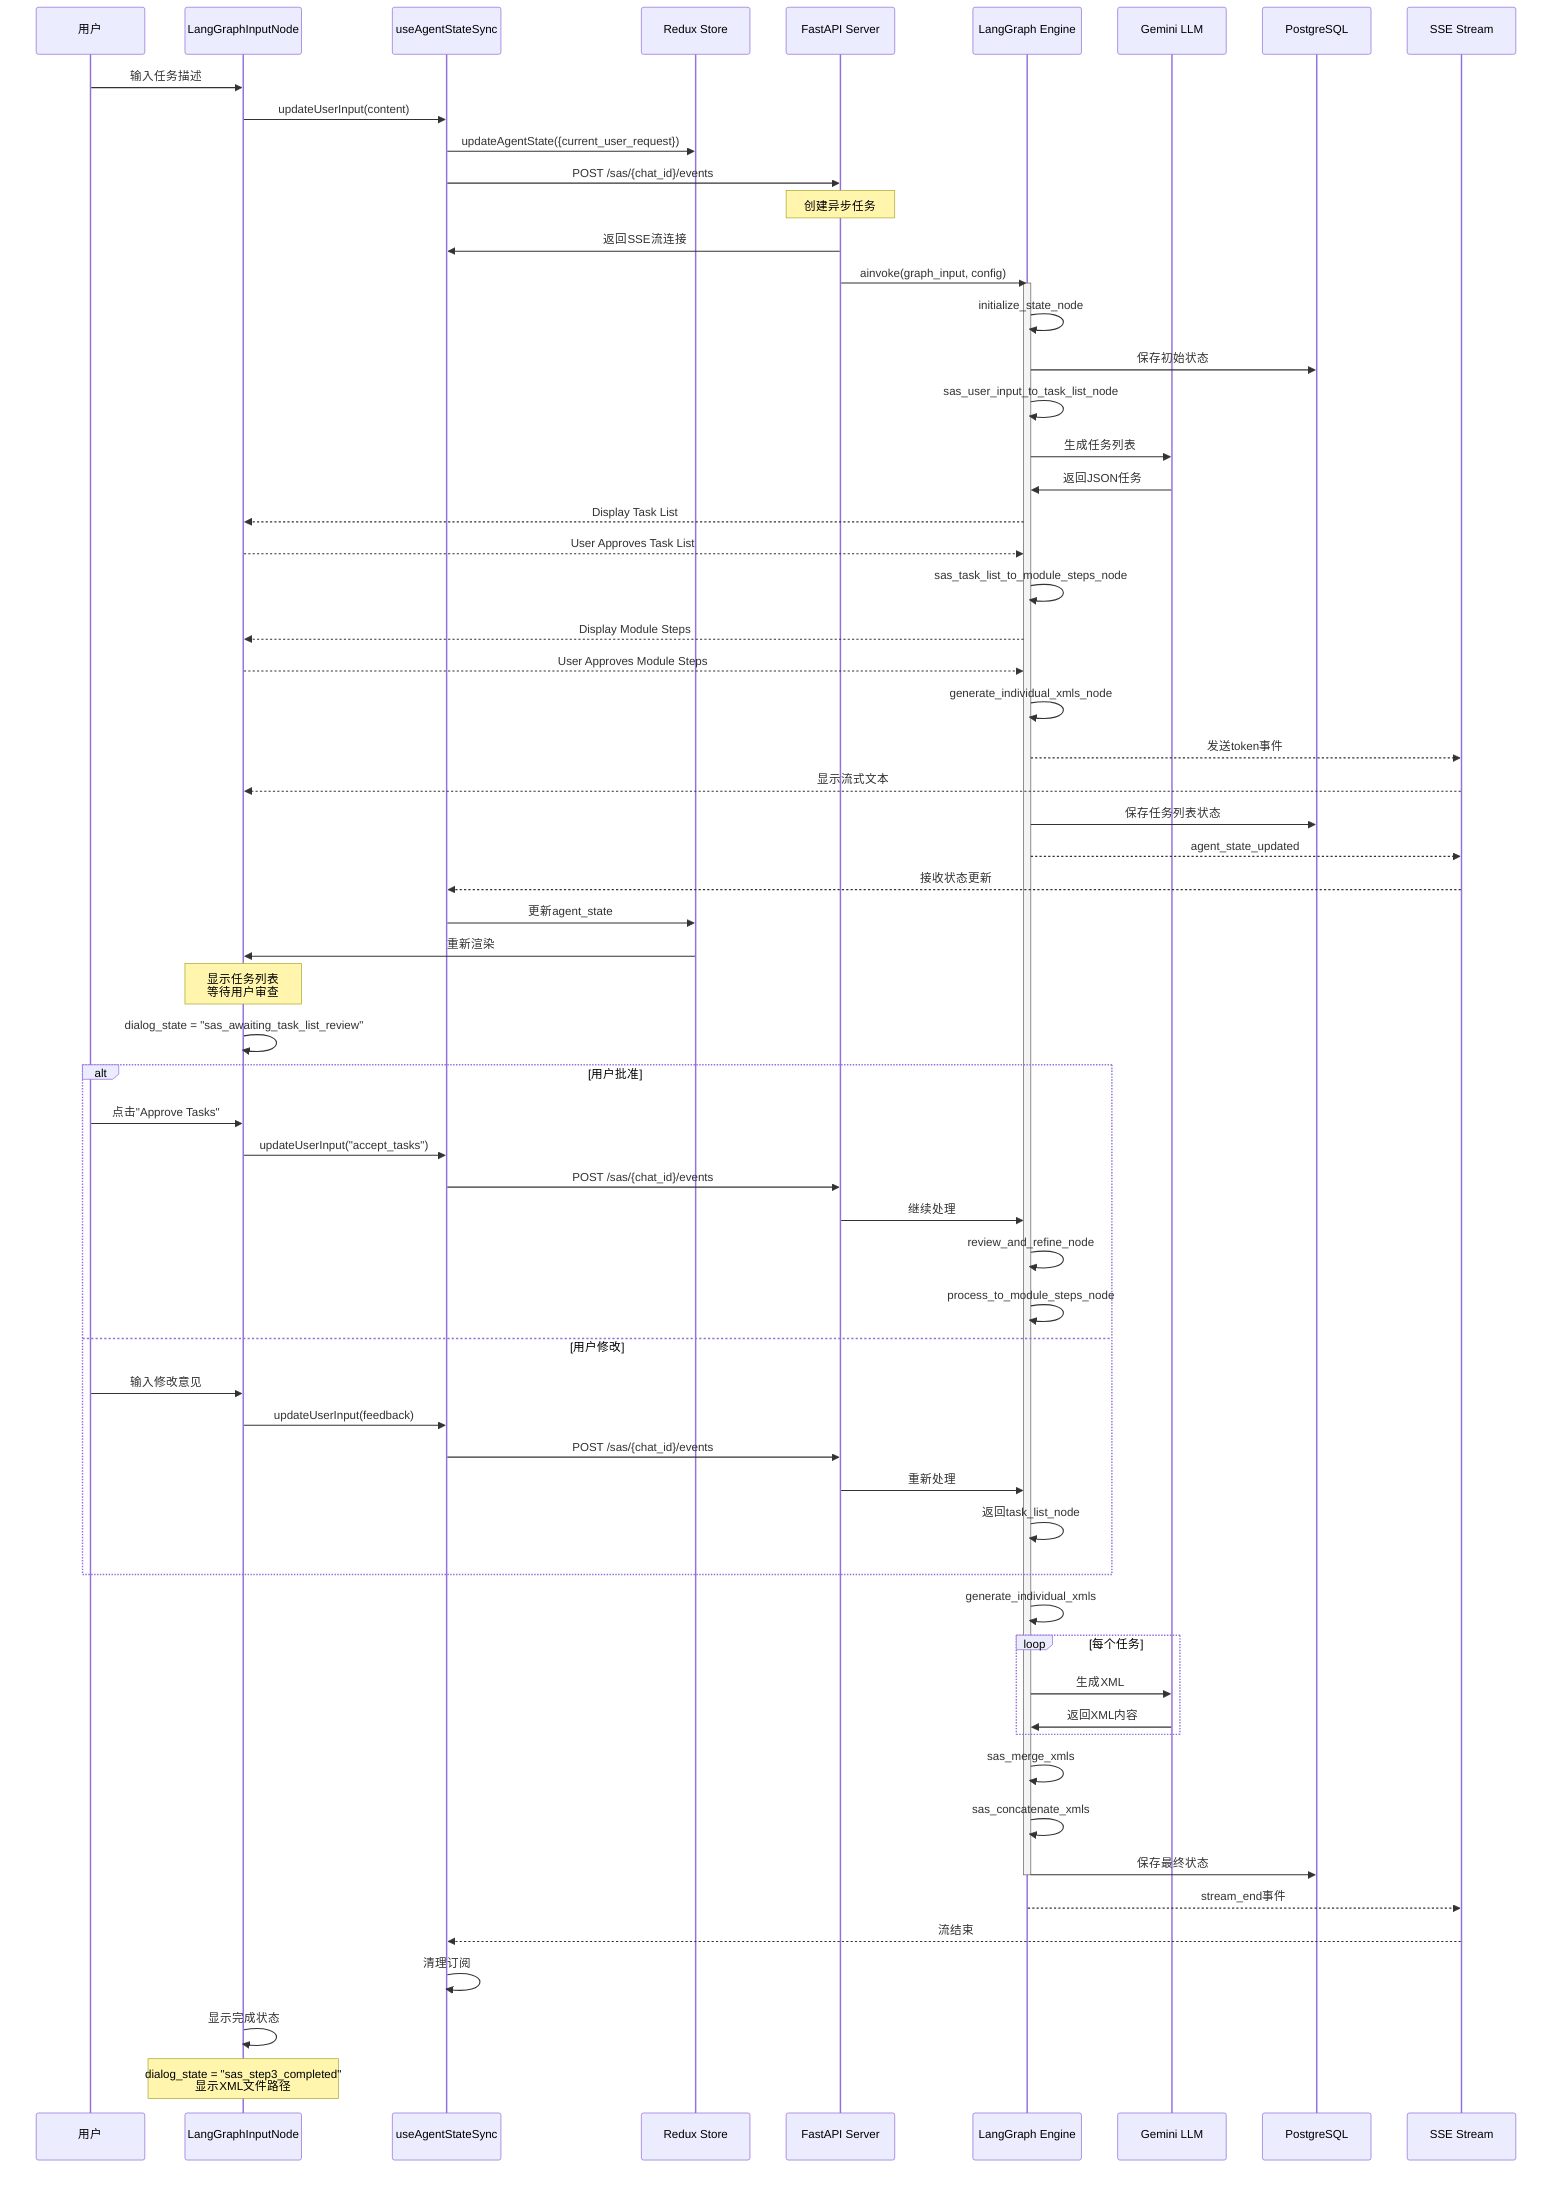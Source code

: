 sequenceDiagram
    %% SAS LangGraph 前后端交互序列图
    
    participant User as 用户
    participant UI as LangGraphInputNode
    participant Hook as useAgentStateSync
    participant Redux as Redux Store
    participant API as FastAPI Server
    participant LG as LangGraph Engine
    participant LLM as Gemini LLM
    participant DB as PostgreSQL
    participant SSE as SSE Stream
    
    %% 用户输入处理流程
    User->>UI: 输入任务描述
    UI->>Hook: updateUserInput(content)
    Hook->>Redux: updateAgentState({current_user_request})
    Hook->>API: POST /sas/{chat_id}/events
    Note over API: 创建异步任务
    API->>Hook: 返回SSE流连接
    
    %% LangGraph处理流程
    API->>LG: ainvoke(graph_input, config)
    activate LG
    
    LG->>LG: initialize_state_node
    LG->>DB: 保存初始状态
    
    LG->>LG: sas_user_input_to_task_list_node
    LG->>LLM: 生成任务列表
    LLM->>LG: 返回JSON任务
    LG-->>UI: Display Task List
    UI-->>LG: User Approves Task List
    LG->>LG: sas_task_list_to_module_steps_node
    LG-->>UI: Display Module Steps
    UI-->>LG: User Approves Module Steps
    LG->>LG: generate_individual_xmls_node
    
    %% SSE事件流
    LG-->>SSE: 发送token事件
    SSE-->>UI: 显示流式文本
    
    LG->>DB: 保存任务列表状态
    LG-->>SSE: agent_state_updated
    SSE-->>Hook: 接收状态更新
    Hook->>Redux: 更新agent_state
    Redux->>UI: 重新渲染
    
    %% 用户审查流程
    Note over UI: 显示任务列表<br/>等待用户审查
    UI->>UI: dialog_state = "sas_awaiting_task_list_review"
    
    alt 用户批准
        User->>UI: 点击"Approve Tasks"
        UI->>Hook: updateUserInput("accept_tasks")
        Hook->>API: POST /sas/{chat_id}/events
        API->>LG: 继续处理
        LG->>LG: review_and_refine_node
        LG->>LG: process_to_module_steps_node
    else 用户修改
        User->>UI: 输入修改意见
        UI->>Hook: updateUserInput(feedback)
        Hook->>API: POST /sas/{chat_id}/events
        API->>LG: 重新处理
        LG->>LG: 返回task_list_node
    end
    
    %% XML生成流程
    LG->>LG: generate_individual_xmls
    loop 每个任务
        LG->>LLM: 生成XML
        LLM->>LG: 返回XML内容
    end
    
    LG->>LG: sas_merge_xmls
    LG->>LG: sas_concatenate_xmls
    LG->>DB: 保存最终状态
    
    deactivate LG
    
    %% 完成通知
    LG-->>SSE: stream_end事件
    SSE-->>Hook: 流结束
    Hook->>Hook: 清理订阅
    UI->>UI: 显示完成状态
    
    Note over UI: dialog_state = "sas_step3_completed"<br/>显示XML文件路径